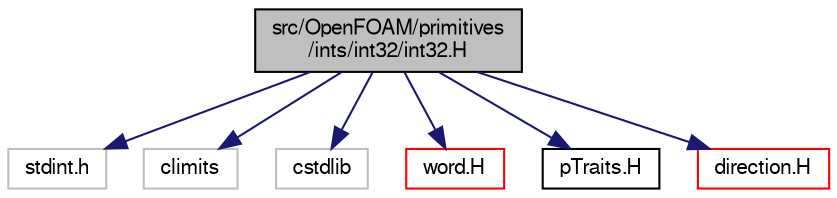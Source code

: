 digraph "src/OpenFOAM/primitives/ints/int32/int32.H"
{
  bgcolor="transparent";
  edge [fontname="FreeSans",fontsize="10",labelfontname="FreeSans",labelfontsize="10"];
  node [fontname="FreeSans",fontsize="10",shape=record];
  Node1 [label="src/OpenFOAM/primitives\l/ints/int32/int32.H",height=0.2,width=0.4,color="black", fillcolor="grey75", style="filled" fontcolor="black"];
  Node1 -> Node2 [color="midnightblue",fontsize="10",style="solid",fontname="FreeSans"];
  Node2 [label="stdint.h",height=0.2,width=0.4,color="grey75"];
  Node1 -> Node3 [color="midnightblue",fontsize="10",style="solid",fontname="FreeSans"];
  Node3 [label="climits",height=0.2,width=0.4,color="grey75"];
  Node1 -> Node4 [color="midnightblue",fontsize="10",style="solid",fontname="FreeSans"];
  Node4 [label="cstdlib",height=0.2,width=0.4,color="grey75"];
  Node1 -> Node5 [color="midnightblue",fontsize="10",style="solid",fontname="FreeSans"];
  Node5 [label="word.H",height=0.2,width=0.4,color="red",URL="$a08524.html"];
  Node1 -> Node6 [color="midnightblue",fontsize="10",style="solid",fontname="FreeSans"];
  Node6 [label="pTraits.H",height=0.2,width=0.4,color="black",URL="$a08449.html"];
  Node1 -> Node7 [color="midnightblue",fontsize="10",style="solid",fontname="FreeSans"];
  Node7 [label="direction.H",height=0.2,width=0.4,color="red",URL="$a08362.html",tooltip="Direction is an integer type used to represent the Cartesian directions etc. Currently it is a typede..."];
}
